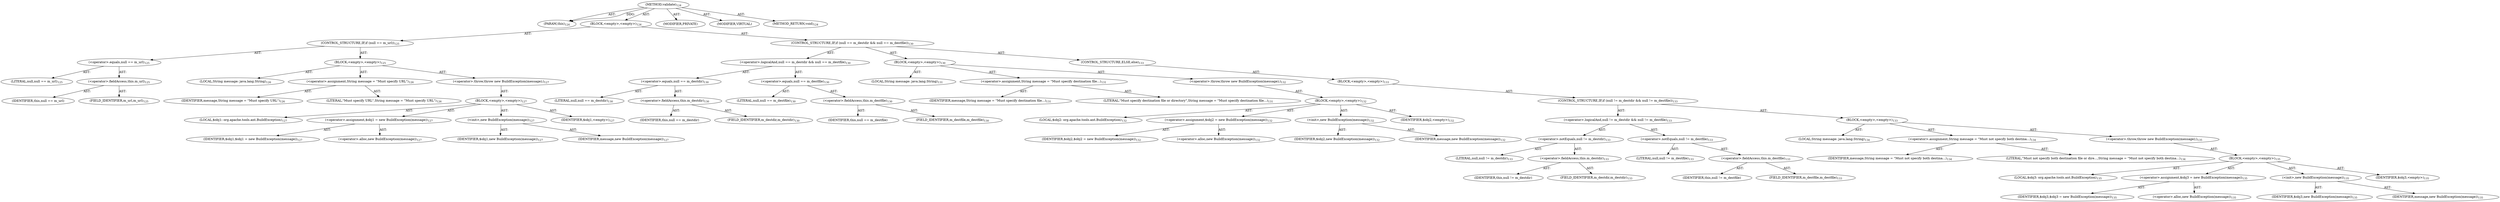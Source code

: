 digraph "validate" {  
"111669149701" [label = <(METHOD,validate)<SUB>124</SUB>> ]
"115964117002" [label = <(PARAM,this)<SUB>124</SUB>> ]
"25769803787" [label = <(BLOCK,&lt;empty&gt;,&lt;empty&gt;)<SUB>124</SUB>> ]
"47244640261" [label = <(CONTROL_STRUCTURE,IF,if (null == m_url))<SUB>125</SUB>> ]
"30064771111" [label = <(&lt;operator&gt;.equals,null == m_url)<SUB>125</SUB>> ]
"90194313225" [label = <(LITERAL,null,null == m_url)<SUB>125</SUB>> ]
"30064771112" [label = <(&lt;operator&gt;.fieldAccess,this.m_url)<SUB>125</SUB>> ]
"68719476773" [label = <(IDENTIFIER,this,null == m_url)> ]
"55834574856" [label = <(FIELD_IDENTIFIER,m_url,m_url)<SUB>125</SUB>> ]
"25769803788" [label = <(BLOCK,&lt;empty&gt;,&lt;empty&gt;)<SUB>125</SUB>> ]
"94489280518" [label = <(LOCAL,String message: java.lang.String)<SUB>126</SUB>> ]
"30064771113" [label = <(&lt;operator&gt;.assignment,String message = &quot;Must specify URL&quot;)<SUB>126</SUB>> ]
"68719476774" [label = <(IDENTIFIER,message,String message = &quot;Must specify URL&quot;)<SUB>126</SUB>> ]
"90194313226" [label = <(LITERAL,&quot;Must specify URL&quot;,String message = &quot;Must specify URL&quot;)<SUB>126</SUB>> ]
"30064771114" [label = <(&lt;operator&gt;.throw,throw new BuildException(message);)<SUB>127</SUB>> ]
"25769803789" [label = <(BLOCK,&lt;empty&gt;,&lt;empty&gt;)<SUB>127</SUB>> ]
"94489280519" [label = <(LOCAL,$obj1: org.apache.tools.ant.BuildException)<SUB>127</SUB>> ]
"30064771115" [label = <(&lt;operator&gt;.assignment,$obj1 = new BuildException(message))<SUB>127</SUB>> ]
"68719476775" [label = <(IDENTIFIER,$obj1,$obj1 = new BuildException(message))<SUB>127</SUB>> ]
"30064771116" [label = <(&lt;operator&gt;.alloc,new BuildException(message))<SUB>127</SUB>> ]
"30064771117" [label = <(&lt;init&gt;,new BuildException(message))<SUB>127</SUB>> ]
"68719476776" [label = <(IDENTIFIER,$obj1,new BuildException(message))<SUB>127</SUB>> ]
"68719476777" [label = <(IDENTIFIER,message,new BuildException(message))<SUB>127</SUB>> ]
"68719476778" [label = <(IDENTIFIER,$obj1,&lt;empty&gt;)<SUB>127</SUB>> ]
"47244640262" [label = <(CONTROL_STRUCTURE,IF,if (null == m_destdir &amp;&amp; null == m_destfile))<SUB>130</SUB>> ]
"30064771118" [label = <(&lt;operator&gt;.logicalAnd,null == m_destdir &amp;&amp; null == m_destfile)<SUB>130</SUB>> ]
"30064771119" [label = <(&lt;operator&gt;.equals,null == m_destdir)<SUB>130</SUB>> ]
"90194313227" [label = <(LITERAL,null,null == m_destdir)<SUB>130</SUB>> ]
"30064771120" [label = <(&lt;operator&gt;.fieldAccess,this.m_destdir)<SUB>130</SUB>> ]
"68719476779" [label = <(IDENTIFIER,this,null == m_destdir)> ]
"55834574857" [label = <(FIELD_IDENTIFIER,m_destdir,m_destdir)<SUB>130</SUB>> ]
"30064771121" [label = <(&lt;operator&gt;.equals,null == m_destfile)<SUB>130</SUB>> ]
"90194313228" [label = <(LITERAL,null,null == m_destfile)<SUB>130</SUB>> ]
"30064771122" [label = <(&lt;operator&gt;.fieldAccess,this.m_destfile)<SUB>130</SUB>> ]
"68719476780" [label = <(IDENTIFIER,this,null == m_destfile)> ]
"55834574858" [label = <(FIELD_IDENTIFIER,m_destfile,m_destfile)<SUB>130</SUB>> ]
"25769803790" [label = <(BLOCK,&lt;empty&gt;,&lt;empty&gt;)<SUB>130</SUB>> ]
"94489280520" [label = <(LOCAL,String message: java.lang.String)<SUB>131</SUB>> ]
"30064771123" [label = <(&lt;operator&gt;.assignment,String message = &quot;Must specify destination file...)<SUB>131</SUB>> ]
"68719476781" [label = <(IDENTIFIER,message,String message = &quot;Must specify destination file...)<SUB>131</SUB>> ]
"90194313229" [label = <(LITERAL,&quot;Must specify destination file or directory&quot;,String message = &quot;Must specify destination file...)<SUB>131</SUB>> ]
"30064771124" [label = <(&lt;operator&gt;.throw,throw new BuildException(message);)<SUB>132</SUB>> ]
"25769803791" [label = <(BLOCK,&lt;empty&gt;,&lt;empty&gt;)<SUB>132</SUB>> ]
"94489280521" [label = <(LOCAL,$obj2: org.apache.tools.ant.BuildException)<SUB>132</SUB>> ]
"30064771125" [label = <(&lt;operator&gt;.assignment,$obj2 = new BuildException(message))<SUB>132</SUB>> ]
"68719476782" [label = <(IDENTIFIER,$obj2,$obj2 = new BuildException(message))<SUB>132</SUB>> ]
"30064771126" [label = <(&lt;operator&gt;.alloc,new BuildException(message))<SUB>132</SUB>> ]
"30064771127" [label = <(&lt;init&gt;,new BuildException(message))<SUB>132</SUB>> ]
"68719476783" [label = <(IDENTIFIER,$obj2,new BuildException(message))<SUB>132</SUB>> ]
"68719476784" [label = <(IDENTIFIER,message,new BuildException(message))<SUB>132</SUB>> ]
"68719476785" [label = <(IDENTIFIER,$obj2,&lt;empty&gt;)<SUB>132</SUB>> ]
"47244640263" [label = <(CONTROL_STRUCTURE,ELSE,else)<SUB>133</SUB>> ]
"25769803792" [label = <(BLOCK,&lt;empty&gt;,&lt;empty&gt;)<SUB>133</SUB>> ]
"47244640264" [label = <(CONTROL_STRUCTURE,IF,if (null != m_destdir &amp;&amp; null != m_destfile))<SUB>133</SUB>> ]
"30064771128" [label = <(&lt;operator&gt;.logicalAnd,null != m_destdir &amp;&amp; null != m_destfile)<SUB>133</SUB>> ]
"30064771129" [label = <(&lt;operator&gt;.notEquals,null != m_destdir)<SUB>133</SUB>> ]
"90194313230" [label = <(LITERAL,null,null != m_destdir)<SUB>133</SUB>> ]
"30064771130" [label = <(&lt;operator&gt;.fieldAccess,this.m_destdir)<SUB>133</SUB>> ]
"68719476786" [label = <(IDENTIFIER,this,null != m_destdir)> ]
"55834574859" [label = <(FIELD_IDENTIFIER,m_destdir,m_destdir)<SUB>133</SUB>> ]
"30064771131" [label = <(&lt;operator&gt;.notEquals,null != m_destfile)<SUB>133</SUB>> ]
"90194313231" [label = <(LITERAL,null,null != m_destfile)<SUB>133</SUB>> ]
"30064771132" [label = <(&lt;operator&gt;.fieldAccess,this.m_destfile)<SUB>133</SUB>> ]
"68719476787" [label = <(IDENTIFIER,this,null != m_destfile)> ]
"55834574860" [label = <(FIELD_IDENTIFIER,m_destfile,m_destfile)<SUB>133</SUB>> ]
"25769803793" [label = <(BLOCK,&lt;empty&gt;,&lt;empty&gt;)<SUB>133</SUB>> ]
"94489280522" [label = <(LOCAL,String message: java.lang.String)<SUB>134</SUB>> ]
"30064771133" [label = <(&lt;operator&gt;.assignment,String message = &quot;Must not specify both destina...)<SUB>134</SUB>> ]
"68719476788" [label = <(IDENTIFIER,message,String message = &quot;Must not specify both destina...)<SUB>134</SUB>> ]
"90194313232" [label = <(LITERAL,&quot;Must not specify both destination file or dire...,String message = &quot;Must not specify both destina...)<SUB>134</SUB>> ]
"30064771134" [label = <(&lt;operator&gt;.throw,throw new BuildException(message);)<SUB>135</SUB>> ]
"25769803794" [label = <(BLOCK,&lt;empty&gt;,&lt;empty&gt;)<SUB>135</SUB>> ]
"94489280523" [label = <(LOCAL,$obj3: org.apache.tools.ant.BuildException)<SUB>135</SUB>> ]
"30064771135" [label = <(&lt;operator&gt;.assignment,$obj3 = new BuildException(message))<SUB>135</SUB>> ]
"68719476789" [label = <(IDENTIFIER,$obj3,$obj3 = new BuildException(message))<SUB>135</SUB>> ]
"30064771136" [label = <(&lt;operator&gt;.alloc,new BuildException(message))<SUB>135</SUB>> ]
"30064771137" [label = <(&lt;init&gt;,new BuildException(message))<SUB>135</SUB>> ]
"68719476790" [label = <(IDENTIFIER,$obj3,new BuildException(message))<SUB>135</SUB>> ]
"68719476791" [label = <(IDENTIFIER,message,new BuildException(message))<SUB>135</SUB>> ]
"68719476792" [label = <(IDENTIFIER,$obj3,&lt;empty&gt;)<SUB>135</SUB>> ]
"133143986189" [label = <(MODIFIER,PRIVATE)> ]
"133143986190" [label = <(MODIFIER,VIRTUAL)> ]
"128849018885" [label = <(METHOD_RETURN,void)<SUB>124</SUB>> ]
  "111669149701" -> "115964117002"  [ label = "AST: "] 
  "111669149701" -> "25769803787"  [ label = "AST: "] 
  "111669149701" -> "133143986189"  [ label = "AST: "] 
  "111669149701" -> "133143986190"  [ label = "AST: "] 
  "111669149701" -> "128849018885"  [ label = "AST: "] 
  "25769803787" -> "47244640261"  [ label = "AST: "] 
  "25769803787" -> "47244640262"  [ label = "AST: "] 
  "47244640261" -> "30064771111"  [ label = "AST: "] 
  "47244640261" -> "25769803788"  [ label = "AST: "] 
  "30064771111" -> "90194313225"  [ label = "AST: "] 
  "30064771111" -> "30064771112"  [ label = "AST: "] 
  "30064771112" -> "68719476773"  [ label = "AST: "] 
  "30064771112" -> "55834574856"  [ label = "AST: "] 
  "25769803788" -> "94489280518"  [ label = "AST: "] 
  "25769803788" -> "30064771113"  [ label = "AST: "] 
  "25769803788" -> "30064771114"  [ label = "AST: "] 
  "30064771113" -> "68719476774"  [ label = "AST: "] 
  "30064771113" -> "90194313226"  [ label = "AST: "] 
  "30064771114" -> "25769803789"  [ label = "AST: "] 
  "25769803789" -> "94489280519"  [ label = "AST: "] 
  "25769803789" -> "30064771115"  [ label = "AST: "] 
  "25769803789" -> "30064771117"  [ label = "AST: "] 
  "25769803789" -> "68719476778"  [ label = "AST: "] 
  "30064771115" -> "68719476775"  [ label = "AST: "] 
  "30064771115" -> "30064771116"  [ label = "AST: "] 
  "30064771117" -> "68719476776"  [ label = "AST: "] 
  "30064771117" -> "68719476777"  [ label = "AST: "] 
  "47244640262" -> "30064771118"  [ label = "AST: "] 
  "47244640262" -> "25769803790"  [ label = "AST: "] 
  "47244640262" -> "47244640263"  [ label = "AST: "] 
  "30064771118" -> "30064771119"  [ label = "AST: "] 
  "30064771118" -> "30064771121"  [ label = "AST: "] 
  "30064771119" -> "90194313227"  [ label = "AST: "] 
  "30064771119" -> "30064771120"  [ label = "AST: "] 
  "30064771120" -> "68719476779"  [ label = "AST: "] 
  "30064771120" -> "55834574857"  [ label = "AST: "] 
  "30064771121" -> "90194313228"  [ label = "AST: "] 
  "30064771121" -> "30064771122"  [ label = "AST: "] 
  "30064771122" -> "68719476780"  [ label = "AST: "] 
  "30064771122" -> "55834574858"  [ label = "AST: "] 
  "25769803790" -> "94489280520"  [ label = "AST: "] 
  "25769803790" -> "30064771123"  [ label = "AST: "] 
  "25769803790" -> "30064771124"  [ label = "AST: "] 
  "30064771123" -> "68719476781"  [ label = "AST: "] 
  "30064771123" -> "90194313229"  [ label = "AST: "] 
  "30064771124" -> "25769803791"  [ label = "AST: "] 
  "25769803791" -> "94489280521"  [ label = "AST: "] 
  "25769803791" -> "30064771125"  [ label = "AST: "] 
  "25769803791" -> "30064771127"  [ label = "AST: "] 
  "25769803791" -> "68719476785"  [ label = "AST: "] 
  "30064771125" -> "68719476782"  [ label = "AST: "] 
  "30064771125" -> "30064771126"  [ label = "AST: "] 
  "30064771127" -> "68719476783"  [ label = "AST: "] 
  "30064771127" -> "68719476784"  [ label = "AST: "] 
  "47244640263" -> "25769803792"  [ label = "AST: "] 
  "25769803792" -> "47244640264"  [ label = "AST: "] 
  "47244640264" -> "30064771128"  [ label = "AST: "] 
  "47244640264" -> "25769803793"  [ label = "AST: "] 
  "30064771128" -> "30064771129"  [ label = "AST: "] 
  "30064771128" -> "30064771131"  [ label = "AST: "] 
  "30064771129" -> "90194313230"  [ label = "AST: "] 
  "30064771129" -> "30064771130"  [ label = "AST: "] 
  "30064771130" -> "68719476786"  [ label = "AST: "] 
  "30064771130" -> "55834574859"  [ label = "AST: "] 
  "30064771131" -> "90194313231"  [ label = "AST: "] 
  "30064771131" -> "30064771132"  [ label = "AST: "] 
  "30064771132" -> "68719476787"  [ label = "AST: "] 
  "30064771132" -> "55834574860"  [ label = "AST: "] 
  "25769803793" -> "94489280522"  [ label = "AST: "] 
  "25769803793" -> "30064771133"  [ label = "AST: "] 
  "25769803793" -> "30064771134"  [ label = "AST: "] 
  "30064771133" -> "68719476788"  [ label = "AST: "] 
  "30064771133" -> "90194313232"  [ label = "AST: "] 
  "30064771134" -> "25769803794"  [ label = "AST: "] 
  "25769803794" -> "94489280523"  [ label = "AST: "] 
  "25769803794" -> "30064771135"  [ label = "AST: "] 
  "25769803794" -> "30064771137"  [ label = "AST: "] 
  "25769803794" -> "68719476792"  [ label = "AST: "] 
  "30064771135" -> "68719476789"  [ label = "AST: "] 
  "30064771135" -> "30064771136"  [ label = "AST: "] 
  "30064771137" -> "68719476790"  [ label = "AST: "] 
  "30064771137" -> "68719476791"  [ label = "AST: "] 
  "111669149701" -> "115964117002"  [ label = "DDG: "] 
}
